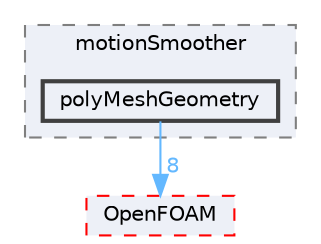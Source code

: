 digraph "src/dynamicMesh/motionSmoother/polyMeshGeometry"
{
 // LATEX_PDF_SIZE
  bgcolor="transparent";
  edge [fontname=Helvetica,fontsize=10,labelfontname=Helvetica,labelfontsize=10];
  node [fontname=Helvetica,fontsize=10,shape=box,height=0.2,width=0.4];
  compound=true
  subgraph clusterdir_a5f41142d67d2cb37e86033b3571a7be {
    graph [ bgcolor="#edf0f7", pencolor="grey50", label="motionSmoother", fontname=Helvetica,fontsize=10 style="filled,dashed", URL="dir_a5f41142d67d2cb37e86033b3571a7be.html",tooltip=""]
  dir_b352781e7a3c4cc95769c93f73ae44bd [label="polyMeshGeometry", fillcolor="#edf0f7", color="grey25", style="filled,bold", URL="dir_b352781e7a3c4cc95769c93f73ae44bd.html",tooltip=""];
  }
  dir_c5473ff19b20e6ec4dfe5c310b3778a8 [label="OpenFOAM", fillcolor="#edf0f7", color="red", style="filled,dashed", URL="dir_c5473ff19b20e6ec4dfe5c310b3778a8.html",tooltip=""];
  dir_b352781e7a3c4cc95769c93f73ae44bd->dir_c5473ff19b20e6ec4dfe5c310b3778a8 [headlabel="8", labeldistance=1.5 headhref="dir_002984_002695.html" href="dir_002984_002695.html" color="steelblue1" fontcolor="steelblue1"];
}
